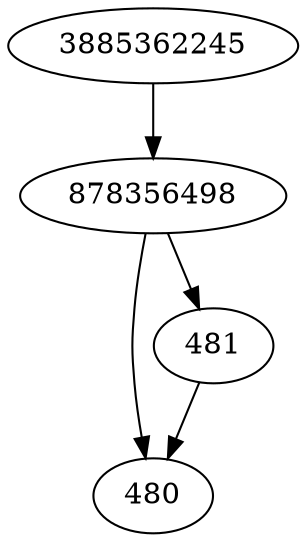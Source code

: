 strict digraph  {
480;
481;
878356498;
3885362245;
481 -> 480;
878356498 -> 480;
878356498 -> 481;
3885362245 -> 878356498;
}
